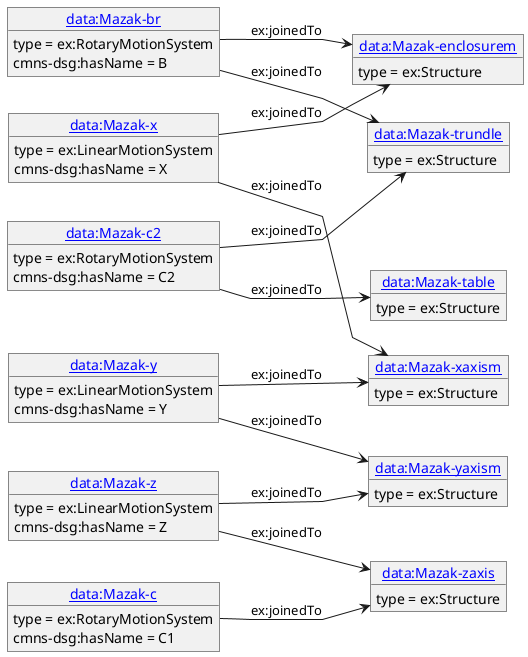 @startuml
skinparam linetype polyline
left to right direction
object "[[./Mazak-x.html data:Mazak-x]]" as o1 {
 type = ex:LinearMotionSystem
 }
object "[[./Mazak-enclosurem.html data:Mazak-enclosurem]]" as o2 {
 type = ex:Structure
 }
object "[[./Mazak-xaxism.html data:Mazak-xaxism]]" as o3 {
 type = ex:Structure
 }
object "[[./Mazak-y.html data:Mazak-y]]" as o4 {
 type = ex:LinearMotionSystem
 }
object "[[./Mazak-yaxism.html data:Mazak-yaxism]]" as o5 {
 type = ex:Structure
 }
object "[[./Mazak-z.html data:Mazak-z]]" as o6 {
 type = ex:LinearMotionSystem
 }
object "[[./Mazak-zaxis.html data:Mazak-zaxis]]" as o7 {
 type = ex:Structure
 }
object "[[./Mazak-c.html data:Mazak-c]]" as o8 {
 type = ex:RotaryMotionSystem
 }
object "[[./Mazak-br.html data:Mazak-br]]" as o9 {
 type = ex:RotaryMotionSystem
 }
object "[[./Mazak-trundle.html data:Mazak-trundle]]" as o10 {
 type = ex:Structure
 }
object "[[./Mazak-c2.html data:Mazak-c2]]" as o11 {
 type = ex:RotaryMotionSystem
 }
object "[[./Mazak-table.html data:Mazak-table]]" as o12 {
 type = ex:Structure
 }
o1 --> o2 : ex:joinedTo
o1 : cmns-dsg:hasName = X
o1 --> o3 : ex:joinedTo
o4 --> o3 : ex:joinedTo
o4 : cmns-dsg:hasName = Y
o4 --> o5 : ex:joinedTo
o6 --> o5 : ex:joinedTo
o6 : cmns-dsg:hasName = Z
o6 --> o7 : ex:joinedTo
o8 --> o7 : ex:joinedTo
o8 : cmns-dsg:hasName = C1
o9 --> o2 : ex:joinedTo
o9 : cmns-dsg:hasName = B
o9 --> o10 : ex:joinedTo
o11 --> o10 : ex:joinedTo
o11 : cmns-dsg:hasName = C2
o11 --> o12 : ex:joinedTo
@enduml
